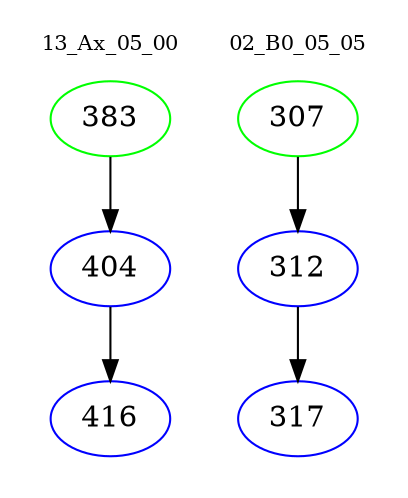 digraph{
subgraph cluster_0 {
color = white
label = "13_Ax_05_00";
fontsize=10;
T0_383 [label="383", color="green"]
T0_383 -> T0_404 [color="black"]
T0_404 [label="404", color="blue"]
T0_404 -> T0_416 [color="black"]
T0_416 [label="416", color="blue"]
}
subgraph cluster_1 {
color = white
label = "02_B0_05_05";
fontsize=10;
T1_307 [label="307", color="green"]
T1_307 -> T1_312 [color="black"]
T1_312 [label="312", color="blue"]
T1_312 -> T1_317 [color="black"]
T1_317 [label="317", color="blue"]
}
}
